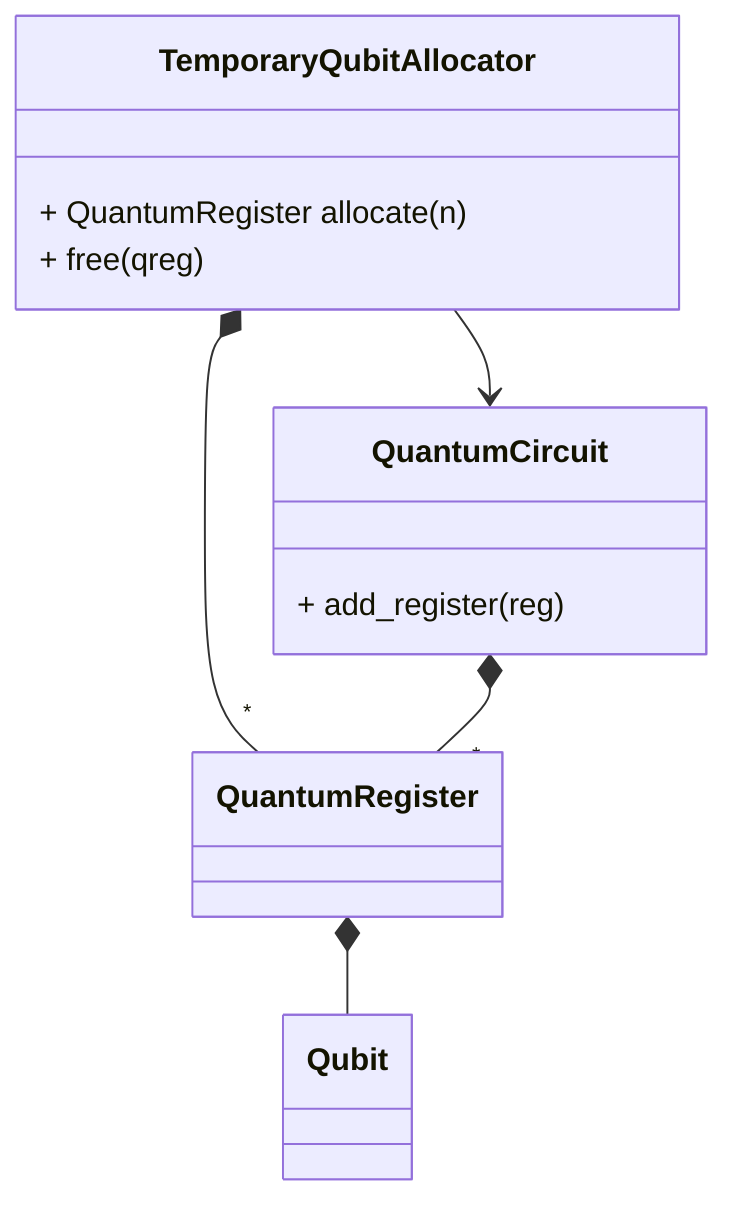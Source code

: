 classDiagram
    class TemporaryQubitAllocator {
      + QuantumRegister allocate(n)
      + free(qreg)
    }
    class QuantumCircuit {
      + add_register(reg)
    }
    TemporaryQubitAllocator --> QuantumCircuit
    TemporaryQubitAllocator *-- "*" QuantumRegister
    QuantumCircuit *-- "*" QuantumRegister
    QuantumRegister *-- Qubit